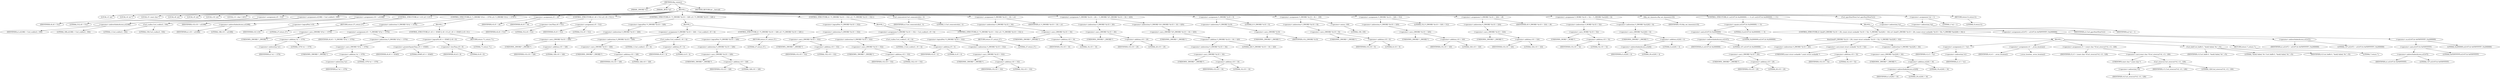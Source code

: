 digraph tftp_connect {  
"1000108" [label = "(METHOD,tftp_connect)" ]
"1000109" [label = "(PARAM,_DWORD *a1)" ]
"1000110" [label = "(PARAM,_BYTE *a2)" ]
"1000111" [label = "(BLOCK,,)" ]
"1000112" [label = "(LOCAL,v3: int)" ]
"1000113" [label = "(LOCAL,v4: int *)" ]
"1000114" [label = "(LOCAL,v5: const char *)" ]
"1000115" [label = "(LOCAL,v8: int)" ]
"1000116" [label = "(LOCAL,v9: int)" ]
"1000117" [label = "(LOCAL,v10: int)" ]
"1000118" [label = "(LOCAL,v11: char [ 128 ])" ]
"1000119" [label = "(<operator>.assignment,v8 = 512)" ]
"1000120" [label = "(IDENTIFIER,v8,v8 = 512)" ]
"1000121" [label = "(LITERAL,512,v8 = 512)" ]
"1000122" [label = "(<operator>.assignment,a1[188] = Curl_ccalloc(1, 336))" ]
"1000123" [label = "(<operator>.indirectIndexAccess,a1[188])" ]
"1000124" [label = "(IDENTIFIER,a1,a1[188] = Curl_ccalloc(1, 336))" ]
"1000125" [label = "(LITERAL,188,a1[188] = Curl_ccalloc(1, 336))" ]
"1000126" [label = "(Curl_ccalloc,Curl_ccalloc(1, 336))" ]
"1000127" [label = "(LITERAL,1,Curl_ccalloc(1, 336))" ]
"1000128" [label = "(LITERAL,336,Curl_ccalloc(1, 336))" ]
"1000129" [label = "(<operator>.assignment,v10 = a1[188])" ]
"1000130" [label = "(IDENTIFIER,v10,v10 = a1[188])" ]
"1000131" [label = "(<operator>.indirectIndexAccess,a1[188])" ]
"1000132" [label = "(IDENTIFIER,a1,v10 = a1[188])" ]
"1000133" [label = "(LITERAL,188,v10 = a1[188])" ]
"1000134" [label = "(CONTROL_STRUCTURE,if ( !v10 ),if ( !v10 ))" ]
"1000135" [label = "(<operator>.logicalNot,!v10)" ]
"1000136" [label = "(IDENTIFIER,v10,!v10)" ]
"1000137" [label = "(RETURN,return 27;,return 27;)" ]
"1000138" [label = "(LITERAL,27,return 27;)" ]
"1000139" [label = "(CONTROL_STRUCTURE,if ( *(_DWORD *)(*a1 + 1576) ),if ( *(_DWORD *)(*a1 + 1576) ))" ]
"1000140" [label = "(<operator>.indirection,*(_DWORD *)(*a1 + 1576))" ]
"1000141" [label = "(<operator>.cast,(_DWORD *)(*a1 + 1576))" ]
"1000142" [label = "(UNKNOWN,_DWORD *,_DWORD *)" ]
"1000143" [label = "(<operator>.addition,*a1 + 1576)" ]
"1000144" [label = "(<operator>.indirection,*a1)" ]
"1000145" [label = "(IDENTIFIER,a1,*a1 + 1576)" ]
"1000146" [label = "(LITERAL,1576,*a1 + 1576)" ]
"1000147" [label = "(BLOCK,,)" ]
"1000148" [label = "(<operator>.assignment,v8 = *(_DWORD *)(*a1 + 1576))" ]
"1000149" [label = "(IDENTIFIER,v8,v8 = *(_DWORD *)(*a1 + 1576))" ]
"1000150" [label = "(<operator>.indirection,*(_DWORD *)(*a1 + 1576))" ]
"1000151" [label = "(<operator>.cast,(_DWORD *)(*a1 + 1576))" ]
"1000152" [label = "(UNKNOWN,_DWORD *,_DWORD *)" ]
"1000153" [label = "(<operator>.addition,*a1 + 1576)" ]
"1000154" [label = "(<operator>.indirection,*a1)" ]
"1000155" [label = "(IDENTIFIER,a1,*a1 + 1576)" ]
"1000156" [label = "(LITERAL,1576,*a1 + 1576)" ]
"1000157" [label = "(CONTROL_STRUCTURE,if ( v8 >= 65465 || v8 < 8 ),if ( v8 >= 65465 || v8 < 8 ))" ]
"1000158" [label = "(<operator>.logicalOr,v8 >= 65465 || v8 < 8)" ]
"1000159" [label = "(<operator>.greaterEqualsThan,v8 >= 65465)" ]
"1000160" [label = "(IDENTIFIER,v8,v8 >= 65465)" ]
"1000161" [label = "(LITERAL,65465,v8 >= 65465)" ]
"1000162" [label = "(<operator>.lessThan,v8 < 8)" ]
"1000163" [label = "(IDENTIFIER,v8,v8 < 8)" ]
"1000164" [label = "(LITERAL,8,v8 < 8)" ]
"1000165" [label = "(RETURN,return 71;,return 71;)" ]
"1000166" [label = "(LITERAL,71,return 71;)" ]
"1000167" [label = "(<operator>.assignment,v9 = v8)" ]
"1000168" [label = "(IDENTIFIER,v9,v9 = v8)" ]
"1000169" [label = "(IDENTIFIER,v8,v9 = v8)" ]
"1000170" [label = "(CONTROL_STRUCTURE,if ( v8 < 512 ),if ( v8 < 512 ))" ]
"1000171" [label = "(<operator>.lessThan,v8 < 512)" ]
"1000172" [label = "(IDENTIFIER,v8,v8 < 512)" ]
"1000173" [label = "(LITERAL,512,v8 < 512)" ]
"1000174" [label = "(<operator>.assignment,v9 = 512)" ]
"1000175" [label = "(IDENTIFIER,v9,v9 = 512)" ]
"1000176" [label = "(LITERAL,512,v9 = 512)" ]
"1000177" [label = "(CONTROL_STRUCTURE,if ( !*(_DWORD *)(v10 + 328) ),if ( !*(_DWORD *)(v10 + 328) ))" ]
"1000178" [label = "(<operator>.logicalNot,!*(_DWORD *)(v10 + 328))" ]
"1000179" [label = "(<operator>.indirection,*(_DWORD *)(v10 + 328))" ]
"1000180" [label = "(<operator>.cast,(_DWORD *)(v10 + 328))" ]
"1000181" [label = "(UNKNOWN,_DWORD *,_DWORD *)" ]
"1000182" [label = "(<operator>.addition,v10 + 328)" ]
"1000183" [label = "(IDENTIFIER,v10,v10 + 328)" ]
"1000184" [label = "(LITERAL,328,v10 + 328)" ]
"1000185" [label = "(BLOCK,,)" ]
"1000186" [label = "(<operator>.assignment,*(_DWORD *)(v10 + 328) = Curl_ccalloc(1, v9 + 4))" ]
"1000187" [label = "(<operator>.indirection,*(_DWORD *)(v10 + 328))" ]
"1000188" [label = "(<operator>.cast,(_DWORD *)(v10 + 328))" ]
"1000189" [label = "(UNKNOWN,_DWORD *,_DWORD *)" ]
"1000190" [label = "(<operator>.addition,v10 + 328)" ]
"1000191" [label = "(IDENTIFIER,v10,v10 + 328)" ]
"1000192" [label = "(LITERAL,328,v10 + 328)" ]
"1000193" [label = "(Curl_ccalloc,Curl_ccalloc(1, v9 + 4))" ]
"1000194" [label = "(LITERAL,1,Curl_ccalloc(1, v9 + 4))" ]
"1000195" [label = "(<operator>.addition,v9 + 4)" ]
"1000196" [label = "(IDENTIFIER,v9,v9 + 4)" ]
"1000197" [label = "(LITERAL,4,v9 + 4)" ]
"1000198" [label = "(CONTROL_STRUCTURE,if ( !*(_DWORD *)(v10 + 328) ),if ( !*(_DWORD *)(v10 + 328) ))" ]
"1000199" [label = "(<operator>.logicalNot,!*(_DWORD *)(v10 + 328))" ]
"1000200" [label = "(<operator>.indirection,*(_DWORD *)(v10 + 328))" ]
"1000201" [label = "(<operator>.cast,(_DWORD *)(v10 + 328))" ]
"1000202" [label = "(UNKNOWN,_DWORD *,_DWORD *)" ]
"1000203" [label = "(<operator>.addition,v10 + 328)" ]
"1000204" [label = "(IDENTIFIER,v10,v10 + 328)" ]
"1000205" [label = "(LITERAL,328,v10 + 328)" ]
"1000206" [label = "(RETURN,return 27;,return 27;)" ]
"1000207" [label = "(LITERAL,27,return 27;)" ]
"1000208" [label = "(CONTROL_STRUCTURE,if ( !*(_DWORD *)(v10 + 332) ),if ( !*(_DWORD *)(v10 + 332) ))" ]
"1000209" [label = "(<operator>.logicalNot,!*(_DWORD *)(v10 + 332))" ]
"1000210" [label = "(<operator>.indirection,*(_DWORD *)(v10 + 332))" ]
"1000211" [label = "(<operator>.cast,(_DWORD *)(v10 + 332))" ]
"1000212" [label = "(UNKNOWN,_DWORD *,_DWORD *)" ]
"1000213" [label = "(<operator>.addition,v10 + 332)" ]
"1000214" [label = "(IDENTIFIER,v10,v10 + 332)" ]
"1000215" [label = "(LITERAL,332,v10 + 332)" ]
"1000216" [label = "(BLOCK,,)" ]
"1000217" [label = "(<operator>.assignment,*(_DWORD *)(v10 + 332) = Curl_ccalloc(1, v9 + 4))" ]
"1000218" [label = "(<operator>.indirection,*(_DWORD *)(v10 + 332))" ]
"1000219" [label = "(<operator>.cast,(_DWORD *)(v10 + 332))" ]
"1000220" [label = "(UNKNOWN,_DWORD *,_DWORD *)" ]
"1000221" [label = "(<operator>.addition,v10 + 332)" ]
"1000222" [label = "(IDENTIFIER,v10,v10 + 332)" ]
"1000223" [label = "(LITERAL,332,v10 + 332)" ]
"1000224" [label = "(Curl_ccalloc,Curl_ccalloc(1, v9 + 4))" ]
"1000225" [label = "(LITERAL,1,Curl_ccalloc(1, v9 + 4))" ]
"1000226" [label = "(<operator>.addition,v9 + 4)" ]
"1000227" [label = "(IDENTIFIER,v9,v9 + 4)" ]
"1000228" [label = "(LITERAL,4,v9 + 4)" ]
"1000229" [label = "(CONTROL_STRUCTURE,if ( !*(_DWORD *)(v10 + 332) ),if ( !*(_DWORD *)(v10 + 332) ))" ]
"1000230" [label = "(<operator>.logicalNot,!*(_DWORD *)(v10 + 332))" ]
"1000231" [label = "(<operator>.indirection,*(_DWORD *)(v10 + 332))" ]
"1000232" [label = "(<operator>.cast,(_DWORD *)(v10 + 332))" ]
"1000233" [label = "(UNKNOWN,_DWORD *,_DWORD *)" ]
"1000234" [label = "(<operator>.addition,v10 + 332)" ]
"1000235" [label = "(IDENTIFIER,v10,v10 + 332)" ]
"1000236" [label = "(LITERAL,332,v10 + 332)" ]
"1000237" [label = "(RETURN,return 27;,return 27;)" ]
"1000238" [label = "(LITERAL,27,return 27;)" ]
"1000239" [label = "(Curl_conncontrol,Curl_conncontrol(a1, 1))" ]
"1000240" [label = "(IDENTIFIER,a1,Curl_conncontrol(a1, 1))" ]
"1000241" [label = "(LITERAL,1,Curl_conncontrol(a1, 1))" ]
"1000242" [label = "(<operator>.assignment,*(_DWORD *)(v10 + 16) = a1)" ]
"1000243" [label = "(<operator>.indirection,*(_DWORD *)(v10 + 16))" ]
"1000244" [label = "(<operator>.cast,(_DWORD *)(v10 + 16))" ]
"1000245" [label = "(UNKNOWN,_DWORD *,_DWORD *)" ]
"1000246" [label = "(<operator>.addition,v10 + 16)" ]
"1000247" [label = "(IDENTIFIER,v10,v10 + 16)" ]
"1000248" [label = "(LITERAL,16,v10 + 16)" ]
"1000249" [label = "(IDENTIFIER,a1,*(_DWORD *)(v10 + 16) = a1)" ]
"1000250" [label = "(<operator>.assignment,*(_DWORD *)(v10 + 20) = *(_DWORD *)(*(_DWORD *)(v10 + 16) + 420))" ]
"1000251" [label = "(<operator>.indirection,*(_DWORD *)(v10 + 20))" ]
"1000252" [label = "(<operator>.cast,(_DWORD *)(v10 + 20))" ]
"1000253" [label = "(UNKNOWN,_DWORD *,_DWORD *)" ]
"1000254" [label = "(<operator>.addition,v10 + 20)" ]
"1000255" [label = "(IDENTIFIER,v10,v10 + 20)" ]
"1000256" [label = "(LITERAL,20,v10 + 20)" ]
"1000257" [label = "(<operator>.indirection,*(_DWORD *)(*(_DWORD *)(v10 + 16) + 420))" ]
"1000258" [label = "(<operator>.cast,(_DWORD *)(*(_DWORD *)(v10 + 16) + 420))" ]
"1000259" [label = "(UNKNOWN,_DWORD *,_DWORD *)" ]
"1000260" [label = "(<operator>.addition,*(_DWORD *)(v10 + 16) + 420)" ]
"1000261" [label = "(<operator>.indirection,*(_DWORD *)(v10 + 16))" ]
"1000262" [label = "(<operator>.cast,(_DWORD *)(v10 + 16))" ]
"1000263" [label = "(UNKNOWN,_DWORD *,_DWORD *)" ]
"1000264" [label = "(<operator>.addition,v10 + 16)" ]
"1000265" [label = "(IDENTIFIER,v10,v10 + 16)" ]
"1000266" [label = "(LITERAL,16,v10 + 16)" ]
"1000267" [label = "(LITERAL,420,*(_DWORD *)(v10 + 16) + 420)" ]
"1000268" [label = "(<operator>.assignment,*(_DWORD *)v10 = 0)" ]
"1000269" [label = "(<operator>.indirection,*(_DWORD *)v10)" ]
"1000270" [label = "(<operator>.cast,(_DWORD *)v10)" ]
"1000271" [label = "(UNKNOWN,_DWORD *,_DWORD *)" ]
"1000272" [label = "(IDENTIFIER,v10,(_DWORD *)v10)" ]
"1000273" [label = "(LITERAL,0,*(_DWORD *)v10 = 0)" ]
"1000274" [label = "(<operator>.assignment,*(_DWORD *)(v10 + 8) = -100)" ]
"1000275" [label = "(<operator>.indirection,*(_DWORD *)(v10 + 8))" ]
"1000276" [label = "(<operator>.cast,(_DWORD *)(v10 + 8))" ]
"1000277" [label = "(UNKNOWN,_DWORD *,_DWORD *)" ]
"1000278" [label = "(<operator>.addition,v10 + 8)" ]
"1000279" [label = "(IDENTIFIER,v10,v10 + 8)" ]
"1000280" [label = "(LITERAL,8,v10 + 8)" ]
"1000281" [label = "(<operator>.minus,-100)" ]
"1000282" [label = "(LITERAL,100,-100)" ]
"1000283" [label = "(<operator>.assignment,*(_DWORD *)(v10 + 320) = 512)" ]
"1000284" [label = "(<operator>.indirection,*(_DWORD *)(v10 + 320))" ]
"1000285" [label = "(<operator>.cast,(_DWORD *)(v10 + 320))" ]
"1000286" [label = "(UNKNOWN,_DWORD *,_DWORD *)" ]
"1000287" [label = "(<operator>.addition,v10 + 320)" ]
"1000288" [label = "(IDENTIFIER,v10,v10 + 320)" ]
"1000289" [label = "(LITERAL,320,v10 + 320)" ]
"1000290" [label = "(LITERAL,512,*(_DWORD *)(v10 + 320) = 512)" ]
"1000291" [label = "(<operator>.assignment,*(_DWORD *)(v10 + 324) = v8)" ]
"1000292" [label = "(<operator>.indirection,*(_DWORD *)(v10 + 324))" ]
"1000293" [label = "(<operator>.cast,(_DWORD *)(v10 + 324))" ]
"1000294" [label = "(UNKNOWN,_DWORD *,_DWORD *)" ]
"1000295" [label = "(<operator>.addition,v10 + 324)" ]
"1000296" [label = "(IDENTIFIER,v10,v10 + 324)" ]
"1000297" [label = "(LITERAL,324,v10 + 324)" ]
"1000298" [label = "(IDENTIFIER,v8,*(_DWORD *)(v10 + 324) = v8)" ]
"1000299" [label = "(<operator>.assignment,*(_WORD *)(v10 + 52) = *(_DWORD *)(a1[20] + 4))" ]
"1000300" [label = "(<operator>.indirection,*(_WORD *)(v10 + 52))" ]
"1000301" [label = "(<operator>.cast,(_WORD *)(v10 + 52))" ]
"1000302" [label = "(UNKNOWN,_WORD *,_WORD *)" ]
"1000303" [label = "(<operator>.addition,v10 + 52)" ]
"1000304" [label = "(IDENTIFIER,v10,v10 + 52)" ]
"1000305" [label = "(LITERAL,52,v10 + 52)" ]
"1000306" [label = "(<operator>.indirection,*(_DWORD *)(a1[20] + 4))" ]
"1000307" [label = "(<operator>.cast,(_DWORD *)(a1[20] + 4))" ]
"1000308" [label = "(UNKNOWN,_DWORD *,_DWORD *)" ]
"1000309" [label = "(<operator>.addition,a1[20] + 4)" ]
"1000310" [label = "(<operator>.indirectIndexAccess,a1[20])" ]
"1000311" [label = "(IDENTIFIER,a1,a1[20] + 4)" ]
"1000312" [label = "(LITERAL,20,a1[20] + 4)" ]
"1000313" [label = "(LITERAL,4,a1[20] + 4)" ]
"1000314" [label = "(tftp_set_timeouts,tftp_set_timeouts(v10))" ]
"1000315" [label = "(IDENTIFIER,v10,tftp_set_timeouts(v10))" ]
"1000316" [label = "(CONTROL_STRUCTURE,if ( (a1[147] & 0x2000000) == 0 ),if ( (a1[147] & 0x2000000) == 0 ))" ]
"1000317" [label = "(<operator>.equals,(a1[147] & 0x2000000) == 0)" ]
"1000318" [label = "(<operator>.and,a1[147] & 0x2000000)" ]
"1000319" [label = "(<operator>.indirectIndexAccess,a1[147])" ]
"1000320" [label = "(IDENTIFIER,a1,a1[147] & 0x2000000)" ]
"1000321" [label = "(LITERAL,147,a1[147] & 0x2000000)" ]
"1000322" [label = "(LITERAL,0x2000000,a1[147] & 0x2000000)" ]
"1000323" [label = "(LITERAL,0,(a1[147] & 0x2000000) == 0)" ]
"1000324" [label = "(BLOCK,,)" ]
"1000325" [label = "(CONTROL_STRUCTURE,if ( bind(*(_DWORD *)(v10 + 20), (const struct sockaddr *)(v10 + 52), *(_DWORD *)(a1[20] + 16)) ),if ( bind(*(_DWORD *)(v10 + 20), (const struct sockaddr *)(v10 + 52), *(_DWORD *)(a1[20] + 16)) ))" ]
"1000326" [label = "(bind,bind(*(_DWORD *)(v10 + 20), (const struct sockaddr *)(v10 + 52), *(_DWORD *)(a1[20] + 16)))" ]
"1000327" [label = "(<operator>.indirection,*(_DWORD *)(v10 + 20))" ]
"1000328" [label = "(<operator>.cast,(_DWORD *)(v10 + 20))" ]
"1000329" [label = "(UNKNOWN,_DWORD *,_DWORD *)" ]
"1000330" [label = "(<operator>.addition,v10 + 20)" ]
"1000331" [label = "(IDENTIFIER,v10,v10 + 20)" ]
"1000332" [label = "(LITERAL,20,v10 + 20)" ]
"1000333" [label = "(<operator>.cast,(const struct sockaddr *)(v10 + 52))" ]
"1000334" [label = "(UNKNOWN,const struct sockaddr *,const struct sockaddr *)" ]
"1000335" [label = "(<operator>.addition,v10 + 52)" ]
"1000336" [label = "(IDENTIFIER,v10,v10 + 52)" ]
"1000337" [label = "(LITERAL,52,v10 + 52)" ]
"1000338" [label = "(<operator>.indirection,*(_DWORD *)(a1[20] + 16))" ]
"1000339" [label = "(<operator>.cast,(_DWORD *)(a1[20] + 16))" ]
"1000340" [label = "(UNKNOWN,_DWORD *,_DWORD *)" ]
"1000341" [label = "(<operator>.addition,a1[20] + 16)" ]
"1000342" [label = "(<operator>.indirectIndexAccess,a1[20])" ]
"1000343" [label = "(IDENTIFIER,a1,a1[20] + 16)" ]
"1000344" [label = "(LITERAL,20,a1[20] + 16)" ]
"1000345" [label = "(LITERAL,16,a1[20] + 16)" ]
"1000346" [label = "(BLOCK,,)" ]
"1000347" [label = "(<operator>.assignment,v3 = *a1)" ]
"1000348" [label = "(IDENTIFIER,v3,v3 = *a1)" ]
"1000349" [label = "(<operator>.indirection,*a1)" ]
"1000350" [label = "(IDENTIFIER,a1,v3 = *a1)" ]
"1000351" [label = "(<operator>.assignment,v4 = _errno_location())" ]
"1000352" [label = "(IDENTIFIER,v4,v4 = _errno_location())" ]
"1000353" [label = "(_errno_location,_errno_location())" ]
"1000354" [label = "(<operator>.assignment,v5 = (const char *)Curl_strerror(*v4, v11, 128))" ]
"1000355" [label = "(IDENTIFIER,v5,v5 = (const char *)Curl_strerror(*v4, v11, 128))" ]
"1000356" [label = "(<operator>.cast,(const char *)Curl_strerror(*v4, v11, 128))" ]
"1000357" [label = "(UNKNOWN,const char *,const char *)" ]
"1000358" [label = "(Curl_strerror,Curl_strerror(*v4, v11, 128))" ]
"1000359" [label = "(<operator>.indirection,*v4)" ]
"1000360" [label = "(IDENTIFIER,v4,Curl_strerror(*v4, v11, 128))" ]
"1000361" [label = "(IDENTIFIER,v11,Curl_strerror(*v4, v11, 128))" ]
"1000362" [label = "(LITERAL,128,Curl_strerror(*v4, v11, 128))" ]
"1000363" [label = "(Curl_failf,Curl_failf(v3, \"bind() failed; %s\", v5))" ]
"1000364" [label = "(IDENTIFIER,v3,Curl_failf(v3, \"bind() failed; %s\", v5))" ]
"1000365" [label = "(LITERAL,\"bind() failed; %s\",Curl_failf(v3, \"bind() failed; %s\", v5))" ]
"1000366" [label = "(IDENTIFIER,v5,Curl_failf(v3, \"bind() failed; %s\", v5))" ]
"1000367" [label = "(RETURN,return 7;,return 7;)" ]
"1000368" [label = "(LITERAL,7,return 7;)" ]
"1000369" [label = "(<operator>.assignment,a1[147] = a1[147] & 0xFDFFFFFF | 0x2000000)" ]
"1000370" [label = "(<operator>.indirectIndexAccess,a1[147])" ]
"1000371" [label = "(IDENTIFIER,a1,a1[147] = a1[147] & 0xFDFFFFFF | 0x2000000)" ]
"1000372" [label = "(LITERAL,147,a1[147] = a1[147] & 0xFDFFFFFF | 0x2000000)" ]
"1000373" [label = "(<operator>.or,a1[147] & 0xFDFFFFFF | 0x2000000)" ]
"1000374" [label = "(<operator>.and,a1[147] & 0xFDFFFFFF)" ]
"1000375" [label = "(<operator>.indirectIndexAccess,a1[147])" ]
"1000376" [label = "(IDENTIFIER,a1,a1[147] & 0xFDFFFFFF)" ]
"1000377" [label = "(LITERAL,147,a1[147] & 0xFDFFFFFF)" ]
"1000378" [label = "(LITERAL,0xFDFFFFFF,a1[147] & 0xFDFFFFFF)" ]
"1000379" [label = "(LITERAL,0x2000000,a1[147] & 0xFDFFFFFF | 0x2000000)" ]
"1000380" [label = "(Curl_pgrsStartNow,Curl_pgrsStartNow(*a1))" ]
"1000381" [label = "(<operator>.indirection,*a1)" ]
"1000382" [label = "(IDENTIFIER,a1,Curl_pgrsStartNow(*a1))" ]
"1000383" [label = "(<operator>.assignment,*a2 = 1)" ]
"1000384" [label = "(<operator>.indirection,*a2)" ]
"1000385" [label = "(IDENTIFIER,a2,*a2 = 1)" ]
"1000386" [label = "(LITERAL,1,*a2 = 1)" ]
"1000387" [label = "(RETURN,return 0;,return 0;)" ]
"1000388" [label = "(LITERAL,0,return 0;)" ]
"1000389" [label = "(METHOD_RETURN,int __fastcall)" ]
  "1000108" -> "1000109" 
  "1000108" -> "1000110" 
  "1000108" -> "1000111" 
  "1000108" -> "1000389" 
  "1000111" -> "1000112" 
  "1000111" -> "1000113" 
  "1000111" -> "1000114" 
  "1000111" -> "1000115" 
  "1000111" -> "1000116" 
  "1000111" -> "1000117" 
  "1000111" -> "1000118" 
  "1000111" -> "1000119" 
  "1000111" -> "1000122" 
  "1000111" -> "1000129" 
  "1000111" -> "1000134" 
  "1000111" -> "1000139" 
  "1000111" -> "1000167" 
  "1000111" -> "1000170" 
  "1000111" -> "1000177" 
  "1000111" -> "1000208" 
  "1000111" -> "1000239" 
  "1000111" -> "1000242" 
  "1000111" -> "1000250" 
  "1000111" -> "1000268" 
  "1000111" -> "1000274" 
  "1000111" -> "1000283" 
  "1000111" -> "1000291" 
  "1000111" -> "1000299" 
  "1000111" -> "1000314" 
  "1000111" -> "1000316" 
  "1000111" -> "1000380" 
  "1000111" -> "1000383" 
  "1000111" -> "1000387" 
  "1000119" -> "1000120" 
  "1000119" -> "1000121" 
  "1000122" -> "1000123" 
  "1000122" -> "1000126" 
  "1000123" -> "1000124" 
  "1000123" -> "1000125" 
  "1000126" -> "1000127" 
  "1000126" -> "1000128" 
  "1000129" -> "1000130" 
  "1000129" -> "1000131" 
  "1000131" -> "1000132" 
  "1000131" -> "1000133" 
  "1000134" -> "1000135" 
  "1000134" -> "1000137" 
  "1000135" -> "1000136" 
  "1000137" -> "1000138" 
  "1000139" -> "1000140" 
  "1000139" -> "1000147" 
  "1000140" -> "1000141" 
  "1000141" -> "1000142" 
  "1000141" -> "1000143" 
  "1000143" -> "1000144" 
  "1000143" -> "1000146" 
  "1000144" -> "1000145" 
  "1000147" -> "1000148" 
  "1000147" -> "1000157" 
  "1000148" -> "1000149" 
  "1000148" -> "1000150" 
  "1000150" -> "1000151" 
  "1000151" -> "1000152" 
  "1000151" -> "1000153" 
  "1000153" -> "1000154" 
  "1000153" -> "1000156" 
  "1000154" -> "1000155" 
  "1000157" -> "1000158" 
  "1000157" -> "1000165" 
  "1000158" -> "1000159" 
  "1000158" -> "1000162" 
  "1000159" -> "1000160" 
  "1000159" -> "1000161" 
  "1000162" -> "1000163" 
  "1000162" -> "1000164" 
  "1000165" -> "1000166" 
  "1000167" -> "1000168" 
  "1000167" -> "1000169" 
  "1000170" -> "1000171" 
  "1000170" -> "1000174" 
  "1000171" -> "1000172" 
  "1000171" -> "1000173" 
  "1000174" -> "1000175" 
  "1000174" -> "1000176" 
  "1000177" -> "1000178" 
  "1000177" -> "1000185" 
  "1000178" -> "1000179" 
  "1000179" -> "1000180" 
  "1000180" -> "1000181" 
  "1000180" -> "1000182" 
  "1000182" -> "1000183" 
  "1000182" -> "1000184" 
  "1000185" -> "1000186" 
  "1000185" -> "1000198" 
  "1000186" -> "1000187" 
  "1000186" -> "1000193" 
  "1000187" -> "1000188" 
  "1000188" -> "1000189" 
  "1000188" -> "1000190" 
  "1000190" -> "1000191" 
  "1000190" -> "1000192" 
  "1000193" -> "1000194" 
  "1000193" -> "1000195" 
  "1000195" -> "1000196" 
  "1000195" -> "1000197" 
  "1000198" -> "1000199" 
  "1000198" -> "1000206" 
  "1000199" -> "1000200" 
  "1000200" -> "1000201" 
  "1000201" -> "1000202" 
  "1000201" -> "1000203" 
  "1000203" -> "1000204" 
  "1000203" -> "1000205" 
  "1000206" -> "1000207" 
  "1000208" -> "1000209" 
  "1000208" -> "1000216" 
  "1000209" -> "1000210" 
  "1000210" -> "1000211" 
  "1000211" -> "1000212" 
  "1000211" -> "1000213" 
  "1000213" -> "1000214" 
  "1000213" -> "1000215" 
  "1000216" -> "1000217" 
  "1000216" -> "1000229" 
  "1000217" -> "1000218" 
  "1000217" -> "1000224" 
  "1000218" -> "1000219" 
  "1000219" -> "1000220" 
  "1000219" -> "1000221" 
  "1000221" -> "1000222" 
  "1000221" -> "1000223" 
  "1000224" -> "1000225" 
  "1000224" -> "1000226" 
  "1000226" -> "1000227" 
  "1000226" -> "1000228" 
  "1000229" -> "1000230" 
  "1000229" -> "1000237" 
  "1000230" -> "1000231" 
  "1000231" -> "1000232" 
  "1000232" -> "1000233" 
  "1000232" -> "1000234" 
  "1000234" -> "1000235" 
  "1000234" -> "1000236" 
  "1000237" -> "1000238" 
  "1000239" -> "1000240" 
  "1000239" -> "1000241" 
  "1000242" -> "1000243" 
  "1000242" -> "1000249" 
  "1000243" -> "1000244" 
  "1000244" -> "1000245" 
  "1000244" -> "1000246" 
  "1000246" -> "1000247" 
  "1000246" -> "1000248" 
  "1000250" -> "1000251" 
  "1000250" -> "1000257" 
  "1000251" -> "1000252" 
  "1000252" -> "1000253" 
  "1000252" -> "1000254" 
  "1000254" -> "1000255" 
  "1000254" -> "1000256" 
  "1000257" -> "1000258" 
  "1000258" -> "1000259" 
  "1000258" -> "1000260" 
  "1000260" -> "1000261" 
  "1000260" -> "1000267" 
  "1000261" -> "1000262" 
  "1000262" -> "1000263" 
  "1000262" -> "1000264" 
  "1000264" -> "1000265" 
  "1000264" -> "1000266" 
  "1000268" -> "1000269" 
  "1000268" -> "1000273" 
  "1000269" -> "1000270" 
  "1000270" -> "1000271" 
  "1000270" -> "1000272" 
  "1000274" -> "1000275" 
  "1000274" -> "1000281" 
  "1000275" -> "1000276" 
  "1000276" -> "1000277" 
  "1000276" -> "1000278" 
  "1000278" -> "1000279" 
  "1000278" -> "1000280" 
  "1000281" -> "1000282" 
  "1000283" -> "1000284" 
  "1000283" -> "1000290" 
  "1000284" -> "1000285" 
  "1000285" -> "1000286" 
  "1000285" -> "1000287" 
  "1000287" -> "1000288" 
  "1000287" -> "1000289" 
  "1000291" -> "1000292" 
  "1000291" -> "1000298" 
  "1000292" -> "1000293" 
  "1000293" -> "1000294" 
  "1000293" -> "1000295" 
  "1000295" -> "1000296" 
  "1000295" -> "1000297" 
  "1000299" -> "1000300" 
  "1000299" -> "1000306" 
  "1000300" -> "1000301" 
  "1000301" -> "1000302" 
  "1000301" -> "1000303" 
  "1000303" -> "1000304" 
  "1000303" -> "1000305" 
  "1000306" -> "1000307" 
  "1000307" -> "1000308" 
  "1000307" -> "1000309" 
  "1000309" -> "1000310" 
  "1000309" -> "1000313" 
  "1000310" -> "1000311" 
  "1000310" -> "1000312" 
  "1000314" -> "1000315" 
  "1000316" -> "1000317" 
  "1000316" -> "1000324" 
  "1000317" -> "1000318" 
  "1000317" -> "1000323" 
  "1000318" -> "1000319" 
  "1000318" -> "1000322" 
  "1000319" -> "1000320" 
  "1000319" -> "1000321" 
  "1000324" -> "1000325" 
  "1000324" -> "1000369" 
  "1000325" -> "1000326" 
  "1000325" -> "1000346" 
  "1000326" -> "1000327" 
  "1000326" -> "1000333" 
  "1000326" -> "1000338" 
  "1000327" -> "1000328" 
  "1000328" -> "1000329" 
  "1000328" -> "1000330" 
  "1000330" -> "1000331" 
  "1000330" -> "1000332" 
  "1000333" -> "1000334" 
  "1000333" -> "1000335" 
  "1000335" -> "1000336" 
  "1000335" -> "1000337" 
  "1000338" -> "1000339" 
  "1000339" -> "1000340" 
  "1000339" -> "1000341" 
  "1000341" -> "1000342" 
  "1000341" -> "1000345" 
  "1000342" -> "1000343" 
  "1000342" -> "1000344" 
  "1000346" -> "1000347" 
  "1000346" -> "1000351" 
  "1000346" -> "1000354" 
  "1000346" -> "1000363" 
  "1000346" -> "1000367" 
  "1000347" -> "1000348" 
  "1000347" -> "1000349" 
  "1000349" -> "1000350" 
  "1000351" -> "1000352" 
  "1000351" -> "1000353" 
  "1000354" -> "1000355" 
  "1000354" -> "1000356" 
  "1000356" -> "1000357" 
  "1000356" -> "1000358" 
  "1000358" -> "1000359" 
  "1000358" -> "1000361" 
  "1000358" -> "1000362" 
  "1000359" -> "1000360" 
  "1000363" -> "1000364" 
  "1000363" -> "1000365" 
  "1000363" -> "1000366" 
  "1000367" -> "1000368" 
  "1000369" -> "1000370" 
  "1000369" -> "1000373" 
  "1000370" -> "1000371" 
  "1000370" -> "1000372" 
  "1000373" -> "1000374" 
  "1000373" -> "1000379" 
  "1000374" -> "1000375" 
  "1000374" -> "1000378" 
  "1000375" -> "1000376" 
  "1000375" -> "1000377" 
  "1000380" -> "1000381" 
  "1000381" -> "1000382" 
  "1000383" -> "1000384" 
  "1000383" -> "1000386" 
  "1000384" -> "1000385" 
  "1000387" -> "1000388" 
}
